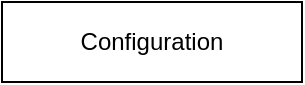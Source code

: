 <mxfile version="21.3.7" type="github">
  <diagram name="第 1 页" id="8moscndvdpV5RSmBcOwa">
    <mxGraphModel dx="1129" dy="625" grid="1" gridSize="10" guides="1" tooltips="1" connect="1" arrows="1" fold="1" page="1" pageScale="1" pageWidth="4681" pageHeight="3300" math="0" shadow="0">
      <root>
        <mxCell id="0" />
        <mxCell id="1" parent="0" />
        <mxCell id="LAEddHHhVlXlAhCUqJPJ-1" value="Configuration" style="rounded=0;whiteSpace=wrap;html=1;" vertex="1" parent="1">
          <mxGeometry x="220" y="40" width="150" height="40" as="geometry" />
        </mxCell>
      </root>
    </mxGraphModel>
  </diagram>
</mxfile>
